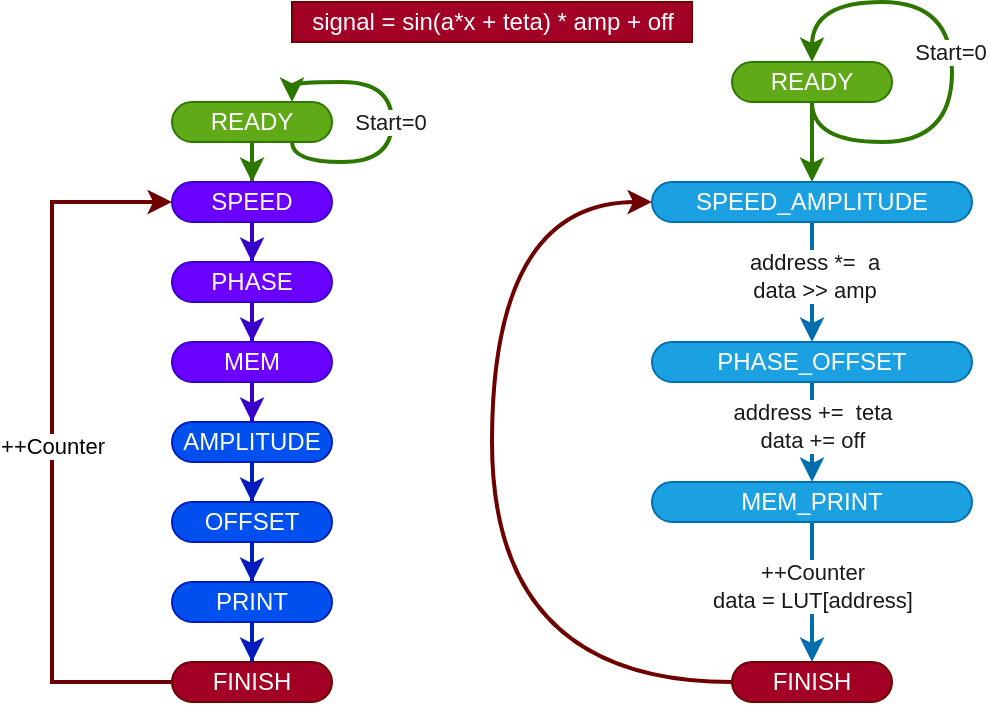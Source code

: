 <mxfile version="13.10.0" type="embed" pages="3">
    <diagram id="2Xq0z1RHfqKh8V2oL40R" name="GeneratorLut">
        <mxGraphModel dx="997" dy="784" grid="1" gridSize="10" guides="1" tooltips="1" connect="1" arrows="1" fold="1" page="1" pageScale="1" pageWidth="850" pageHeight="1100" math="0" shadow="0">
            <root>
                <mxCell id="0"/>
                <mxCell id="1" parent="0"/>
                <mxCell id="15" style="edgeStyle=orthogonalEdgeStyle;rounded=0;orthogonalLoop=1;jettySize=auto;html=1;exitX=0.75;exitY=1;exitDx=0;exitDy=0;entryX=0.75;entryY=0;entryDx=0;entryDy=0;curved=1;fillColor=#60a917;strokeColor=#2D7600;strokeWidth=2;" parent="1" source="3" target="3" edge="1">
                    <mxGeometry relative="1" as="geometry">
                        <mxPoint x="250" y="40" as="targetPoint"/>
                        <Array as="points">
                            <mxPoint x="220" y="90"/>
                            <mxPoint x="270" y="90"/>
                            <mxPoint x="270" y="50"/>
                            <mxPoint x="220" y="50"/>
                        </Array>
                    </mxGeometry>
                </mxCell>
                <mxCell id="16" value="Start=0" style="edgeLabel;html=1;align=center;verticalAlign=middle;resizable=0;points=[];fontColor=#1A1A1A;labelBackgroundColor=#FFFFFF;" parent="15" vertex="1" connectable="0">
                    <mxGeometry x="0.097" y="1" relative="1" as="geometry">
                        <mxPoint y="7.62" as="offset"/>
                    </mxGeometry>
                </mxCell>
                <mxCell id="21" style="edgeStyle=orthogonalEdgeStyle;rounded=0;orthogonalLoop=1;jettySize=auto;html=1;entryX=0.5;entryY=0;entryDx=0;entryDy=0;fillColor=#60a917;strokeColor=#2D7600;strokeWidth=2;" parent="1" source="3" target="20" edge="1">
                    <mxGeometry relative="1" as="geometry"/>
                </mxCell>
                <mxCell id="3" value="READY" style="rounded=1;whiteSpace=wrap;html=1;arcSize=50;fillColor=#60a917;strokeColor=#2D7600;fontColor=#ffffff;" parent="1" vertex="1">
                    <mxGeometry x="160" y="60" width="80" height="20" as="geometry"/>
                </mxCell>
                <mxCell id="7" value="" style="edgeStyle=orthogonalEdgeStyle;rounded=0;orthogonalLoop=1;jettySize=auto;html=1;fillColor=#6a00ff;strokeColor=#3700CC;strokeWidth=2;" parent="1" source="4" target="6" edge="1">
                    <mxGeometry relative="1" as="geometry"/>
                </mxCell>
                <mxCell id="4" value="PHASE" style="rounded=1;whiteSpace=wrap;html=1;arcSize=50;fillColor=#6a00ff;strokeColor=#3700CC;fontColor=#ffffff;" parent="1" vertex="1">
                    <mxGeometry x="160" y="140" width="80" height="20" as="geometry"/>
                </mxCell>
                <mxCell id="9" value="" style="edgeStyle=orthogonalEdgeStyle;rounded=0;orthogonalLoop=1;jettySize=auto;html=1;fillColor=#6a00ff;strokeColor=#3700CC;strokeWidth=2;" parent="1" source="6" target="8" edge="1">
                    <mxGeometry relative="1" as="geometry"/>
                </mxCell>
                <mxCell id="6" value="MEM" style="rounded=1;whiteSpace=wrap;html=1;arcSize=50;fillColor=#6a00ff;strokeColor=#3700CC;fontColor=#ffffff;" parent="1" vertex="1">
                    <mxGeometry x="160" y="180" width="80" height="20" as="geometry"/>
                </mxCell>
                <mxCell id="18" value="" style="edgeStyle=orthogonalEdgeStyle;rounded=0;orthogonalLoop=1;jettySize=auto;html=1;entryX=0.5;entryY=0;entryDx=0;entryDy=0;fillColor=#0050ef;strokeColor=#001DBC;strokeWidth=2;" parent="1" source="8" target="17" edge="1">
                    <mxGeometry relative="1" as="geometry"/>
                </mxCell>
                <mxCell id="8" value="AMPLITUDE" style="rounded=1;whiteSpace=wrap;html=1;arcSize=50;fillColor=#0050ef;strokeColor=#001DBC;fontColor=#ffffff;" parent="1" vertex="1">
                    <mxGeometry x="160" y="220" width="80" height="20" as="geometry"/>
                </mxCell>
                <mxCell id="12" style="edgeStyle=orthogonalEdgeStyle;rounded=0;orthogonalLoop=1;jettySize=auto;html=1;exitX=0;exitY=0.5;exitDx=0;exitDy=0;entryX=0;entryY=0.5;entryDx=0;entryDy=0;fillColor=#a20025;strokeColor=#6F0000;strokeWidth=2;" parent="1" source="10" target="20" edge="1">
                    <mxGeometry relative="1" as="geometry">
                        <Array as="points">
                            <mxPoint x="100" y="350"/>
                            <mxPoint x="100" y="110"/>
                        </Array>
                    </mxGeometry>
                </mxCell>
                <mxCell id="14" value="++Counter" style="edgeLabel;html=1;align=center;verticalAlign=middle;resizable=0;points=[];fontColor=#000000;labelBackgroundColor=#FFFFFF;" parent="12" vertex="1" connectable="0">
                    <mxGeometry x="-0.114" y="3" relative="1" as="geometry">
                        <mxPoint x="3" y="-18.4" as="offset"/>
                    </mxGeometry>
                </mxCell>
                <mxCell id="10" value="FINISH" style="rounded=1;whiteSpace=wrap;html=1;arcSize=50;fillColor=#a20025;strokeColor=#6F0000;fontColor=#ffffff;" parent="1" vertex="1">
                    <mxGeometry x="160" y="340" width="80" height="20" as="geometry"/>
                </mxCell>
                <mxCell id="25" style="edgeStyle=orthogonalEdgeStyle;rounded=0;orthogonalLoop=1;jettySize=auto;html=1;entryX=0.5;entryY=0;entryDx=0;entryDy=0;fillColor=#0050ef;strokeColor=#001DBC;strokeWidth=2;" parent="1" source="17" target="24" edge="1">
                    <mxGeometry relative="1" as="geometry"/>
                </mxCell>
                <mxCell id="17" value="OFFSET" style="rounded=1;whiteSpace=wrap;html=1;arcSize=50;fillColor=#0050ef;strokeColor=#001DBC;fontColor=#ffffff;" parent="1" vertex="1">
                    <mxGeometry x="160" y="260" width="80" height="20" as="geometry"/>
                </mxCell>
                <mxCell id="22" style="edgeStyle=orthogonalEdgeStyle;rounded=0;orthogonalLoop=1;jettySize=auto;html=1;entryX=0.5;entryY=0;entryDx=0;entryDy=0;fillColor=#6a00ff;strokeColor=#3700CC;strokeWidth=2;" parent="1" source="20" target="4" edge="1">
                    <mxGeometry relative="1" as="geometry"/>
                </mxCell>
                <mxCell id="20" value="SPEED" style="rounded=1;whiteSpace=wrap;html=1;arcSize=50;fillColor=#6a00ff;strokeColor=#3700CC;fontColor=#ffffff;" parent="1" vertex="1">
                    <mxGeometry x="160" y="100" width="80" height="20" as="geometry"/>
                </mxCell>
                <mxCell id="23" value="signal = sin(a*&lt;font&gt;x&lt;/font&gt; + teta) * amp + off" style="text;html=1;align=center;verticalAlign=middle;resizable=0;points=[];autosize=1;fillColor=#a20025;strokeColor=#6F0000;fontColor=#ffffff;" parent="1" vertex="1">
                    <mxGeometry x="220" y="10" width="200" height="20" as="geometry"/>
                </mxCell>
                <mxCell id="26" style="edgeStyle=orthogonalEdgeStyle;rounded=0;orthogonalLoop=1;jettySize=auto;html=1;entryX=0.5;entryY=0;entryDx=0;entryDy=0;fillColor=#0050ef;strokeColor=#001DBC;strokeWidth=2;" parent="1" source="24" target="10" edge="1">
                    <mxGeometry relative="1" as="geometry"/>
                </mxCell>
                <mxCell id="24" value="PRINT" style="rounded=1;whiteSpace=wrap;html=1;arcSize=50;fillColor=#0050ef;strokeColor=#001DBC;fontColor=#ffffff;" parent="1" vertex="1">
                    <mxGeometry x="160" y="300" width="80" height="20" as="geometry"/>
                </mxCell>
                <mxCell id="27" style="edgeStyle=orthogonalEdgeStyle;rounded=0;orthogonalLoop=1;jettySize=auto;html=1;exitX=0.5;exitY=1;exitDx=0;exitDy=0;entryX=0.5;entryY=0;entryDx=0;entryDy=0;curved=1;strokeWidth=2;fillColor=#60a917;strokeColor=#2D7600;" parent="1" source="30" target="30" edge="1">
                    <mxGeometry relative="1" as="geometry">
                        <mxPoint x="530" y="40" as="targetPoint"/>
                        <Array as="points">
                            <mxPoint x="480" y="80"/>
                            <mxPoint x="550" y="80"/>
                            <mxPoint x="550" y="10"/>
                            <mxPoint x="480" y="10"/>
                        </Array>
                    </mxGeometry>
                </mxCell>
                <mxCell id="28" value="Start=0" style="edgeLabel;html=1;align=center;verticalAlign=middle;resizable=0;points=[];fontColor=#1A1A1A;labelBackgroundColor=#FFFFFF;" parent="27" vertex="1" connectable="0">
                    <mxGeometry x="0.097" y="1" relative="1" as="geometry">
                        <mxPoint y="7.62" as="offset"/>
                    </mxGeometry>
                </mxCell>
                <mxCell id="29" style="edgeStyle=orthogonalEdgeStyle;rounded=0;orthogonalLoop=1;jettySize=auto;html=1;entryX=0.5;entryY=0;entryDx=0;entryDy=0;strokeWidth=2;fillColor=#60a917;strokeColor=#2D7600;" parent="1" source="30" target="43" edge="1">
                    <mxGeometry relative="1" as="geometry"/>
                </mxCell>
                <mxCell id="30" value="READY" style="rounded=1;whiteSpace=wrap;html=1;arcSize=50;fillColor=#60a917;strokeColor=#2D7600;fontColor=#ffffff;" parent="1" vertex="1">
                    <mxGeometry x="440" y="40" width="80" height="20" as="geometry"/>
                </mxCell>
                <mxCell id="31" value="" style="edgeStyle=orthogonalEdgeStyle;rounded=0;orthogonalLoop=1;jettySize=auto;html=1;strokeWidth=2;fillColor=#1ba1e2;strokeColor=#006EAF;" parent="1" source="32" target="34" edge="1">
                    <mxGeometry relative="1" as="geometry"/>
                </mxCell>
                <mxCell id="47" value="address +=&amp;nbsp; teta&lt;br&gt;data += off" style="edgeLabel;html=1;align=center;verticalAlign=middle;resizable=0;points=[];labelBackgroundColor=#FFFFFF;fontColor=#1A1A1A;" parent="31" vertex="1" connectable="0">
                    <mxGeometry x="-0.129" relative="1" as="geometry">
                        <mxPoint as="offset"/>
                    </mxGeometry>
                </mxCell>
                <mxCell id="32" value="PHASE_&lt;span style=&quot;&quot;&gt;OFFSET&lt;/span&gt;" style="rounded=1;whiteSpace=wrap;html=1;arcSize=50;fillColor=#1ba1e2;strokeColor=#006EAF;fontColor=#ffffff;" parent="1" vertex="1">
                    <mxGeometry x="400" y="180" width="160" height="20" as="geometry"/>
                </mxCell>
                <mxCell id="33" value="" style="edgeStyle=orthogonalEdgeStyle;rounded=0;orthogonalLoop=1;jettySize=auto;html=1;entryX=0.5;entryY=0;entryDx=0;entryDy=0;strokeWidth=2;fillColor=#1ba1e2;strokeColor=#006EAF;" parent="1" source="34" target="39" edge="1">
                    <mxGeometry relative="1" as="geometry">
                        <mxPoint x="480" y="220" as="targetPoint"/>
                    </mxGeometry>
                </mxCell>
                <mxCell id="49" value="++Counter&lt;br&gt;data = LUT[address]" style="edgeLabel;html=1;align=center;verticalAlign=middle;resizable=0;points=[];fontColor=#1A1A1A;labelBackgroundColor=#FFFFFF;" parent="33" vertex="1" connectable="0">
                    <mxGeometry x="-0.092" relative="1" as="geometry">
                        <mxPoint as="offset"/>
                    </mxGeometry>
                </mxCell>
                <mxCell id="34" value="MEM_&lt;span style=&quot;&quot;&gt;PRINT&lt;/span&gt;" style="rounded=1;whiteSpace=wrap;html=1;arcSize=50;fillColor=#1ba1e2;strokeColor=#006EAF;fontColor=#ffffff;" parent="1" vertex="1">
                    <mxGeometry x="400" y="250" width="160" height="20" as="geometry"/>
                </mxCell>
                <mxCell id="35" value="" style="edgeStyle=orthogonalEdgeStyle;rounded=0;orthogonalLoop=1;jettySize=auto;html=1;entryX=0.5;entryY=0;entryDx=0;entryDy=0;" parent="1" edge="1">
                    <mxGeometry relative="1" as="geometry">
                        <mxPoint x="480" y="240" as="sourcePoint"/>
                    </mxGeometry>
                </mxCell>
                <mxCell id="37" style="edgeStyle=orthogonalEdgeStyle;rounded=0;orthogonalLoop=1;jettySize=auto;html=1;exitX=0;exitY=0.5;exitDx=0;exitDy=0;entryX=0;entryY=0.5;entryDx=0;entryDy=0;curved=1;fillColor=#a20025;strokeColor=#6F0000;strokeWidth=2;" parent="1" source="39" target="43" edge="1">
                    <mxGeometry relative="1" as="geometry">
                        <Array as="points">
                            <mxPoint x="320" y="350"/>
                            <mxPoint x="320" y="110"/>
                        </Array>
                    </mxGeometry>
                </mxCell>
                <mxCell id="39" value="FINISH" style="rounded=1;whiteSpace=wrap;html=1;arcSize=50;fillColor=#a20025;strokeColor=#6F0000;fontColor=#ffffff;" parent="1" vertex="1">
                    <mxGeometry x="440" y="340" width="80" height="20" as="geometry"/>
                </mxCell>
                <mxCell id="40" style="edgeStyle=orthogonalEdgeStyle;rounded=0;orthogonalLoop=1;jettySize=auto;html=1;entryX=0.5;entryY=0;entryDx=0;entryDy=0;fontColor=#330000;" parent="1" edge="1">
                    <mxGeometry relative="1" as="geometry">
                        <mxPoint x="480" y="280" as="sourcePoint"/>
                    </mxGeometry>
                </mxCell>
                <mxCell id="42" style="edgeStyle=orthogonalEdgeStyle;rounded=0;orthogonalLoop=1;jettySize=auto;html=1;entryX=0.5;entryY=0;entryDx=0;entryDy=0;strokeWidth=2;fillColor=#1ba1e2;strokeColor=#006EAF;" parent="1" source="43" target="32" edge="1">
                    <mxGeometry relative="1" as="geometry"/>
                </mxCell>
                <mxCell id="46" value="address *=&amp;nbsp; a&lt;br&gt;data &amp;gt;&amp;gt; amp" style="edgeLabel;html=1;align=center;verticalAlign=middle;resizable=0;points=[];fontColor=#1A1A1A;labelBackgroundColor=#FFFFFF;" parent="42" vertex="1" connectable="0">
                    <mxGeometry x="-0.098" y="1" relative="1" as="geometry">
                        <mxPoint as="offset"/>
                    </mxGeometry>
                </mxCell>
                <mxCell id="43" value="SPEED_&lt;span style=&quot;&quot;&gt;AMPLITUDE&lt;/span&gt;" style="rounded=1;whiteSpace=wrap;html=1;arcSize=50;fillColor=#1ba1e2;strokeColor=#006EAF;fontColor=#ffffff;" parent="1" vertex="1">
                    <mxGeometry x="400" y="100" width="160" height="20" as="geometry"/>
                </mxCell>
            </root>
        </mxGraphModel>
    </diagram>
    <diagram id="VxbEIY74rZcbHA5Qij7f" name="GeneratorTri">
        <mxGraphModel dx="997" dy="784" grid="1" gridSize="10" guides="1" tooltips="1" connect="1" arrows="1" fold="1" page="1" pageScale="1" pageWidth="827" pageHeight="1169" math="0" shadow="0">
            <root>
                <mxCell id="BVn1nMoJi-QfktbLO3PW-0"/>
                <mxCell id="BVn1nMoJi-QfktbLO3PW-1" parent="BVn1nMoJi-QfktbLO3PW-0"/>
                <mxCell id="xUSdzNP4uTzyMDW0nCoH-17" style="edgeStyle=orthogonalEdgeStyle;rounded=0;orthogonalLoop=1;jettySize=auto;html=1;exitX=0.5;exitY=1;exitDx=0;exitDy=0;entryX=0.5;entryY=1;entryDx=0;entryDy=0;curved=1;fillColor=#1ba1e2;strokeColor=#006EAF;strokeWidth=2;" parent="BVn1nMoJi-QfktbLO3PW-1" source="xUSdzNP4uTzyMDW0nCoH-15" target="xUSdzNP4uTzyMDW0nCoH-16" edge="1">
                    <mxGeometry relative="1" as="geometry">
                        <Array as="points">
                            <mxPoint x="450" y="290"/>
                            <mxPoint x="570" y="290"/>
                        </Array>
                    </mxGeometry>
                </mxCell>
                <mxCell id="xUSdzNP4uTzyMDW0nCoH-15" value="UP" style="rounded=1;whiteSpace=wrap;html=1;arcSize=50;fillColor=#1ba1e2;strokeColor=#006EAF;fontColor=#ffffff;" parent="BVn1nMoJi-QfktbLO3PW-1" vertex="1">
                    <mxGeometry x="410" y="230" width="80" height="20" as="geometry"/>
                </mxCell>
                <mxCell id="xUSdzNP4uTzyMDW0nCoH-18" style="edgeStyle=orthogonalEdgeStyle;rounded=0;orthogonalLoop=1;jettySize=auto;html=1;entryX=0.5;entryY=0;entryDx=0;entryDy=0;exitX=0.5;exitY=0;exitDx=0;exitDy=0;curved=1;fillColor=#1ba1e2;strokeColor=#006EAF;strokeWidth=2;" parent="BVn1nMoJi-QfktbLO3PW-1" source="xUSdzNP4uTzyMDW0nCoH-16" target="xUSdzNP4uTzyMDW0nCoH-15" edge="1">
                    <mxGeometry relative="1" as="geometry">
                        <Array as="points">
                            <mxPoint x="570" y="190"/>
                            <mxPoint x="450" y="190"/>
                        </Array>
                    </mxGeometry>
                </mxCell>
                <mxCell id="xUSdzNP4uTzyMDW0nCoH-16" value="DOWN" style="rounded=1;whiteSpace=wrap;html=1;arcSize=50;fillColor=#1ba1e2;strokeColor=#006EAF;fontColor=#ffffff;" parent="BVn1nMoJi-QfktbLO3PW-1" vertex="1">
                    <mxGeometry x="530" y="230" width="80" height="20" as="geometry"/>
                </mxCell>
                <mxCell id="VD_-k8VQcZLOmCbmj9hi-0" style="edgeStyle=orthogonalEdgeStyle;rounded=0;orthogonalLoop=1;jettySize=auto;html=1;exitX=0.5;exitY=1;exitDx=0;exitDy=0;entryX=0.5;entryY=0;entryDx=0;entryDy=0;curved=1;strokeWidth=2;fillColor=#60a917;strokeColor=#2D7600;" parent="BVn1nMoJi-QfktbLO3PW-1" source="VD_-k8VQcZLOmCbmj9hi-3" target="VD_-k8VQcZLOmCbmj9hi-3" edge="1">
                    <mxGeometry relative="1" as="geometry">
                        <mxPoint x="250" y="70" as="targetPoint"/>
                        <Array as="points">
                            <mxPoint x="200" y="110"/>
                            <mxPoint x="270" y="110"/>
                            <mxPoint x="270" y="40"/>
                            <mxPoint x="200" y="40"/>
                        </Array>
                    </mxGeometry>
                </mxCell>
                <mxCell id="VD_-k8VQcZLOmCbmj9hi-1" value="Start=0" style="edgeLabel;html=1;align=center;verticalAlign=middle;resizable=0;points=[];fontColor=#1A1A1A;labelBackgroundColor=#FFFFFF;" parent="VD_-k8VQcZLOmCbmj9hi-0" vertex="1" connectable="0">
                    <mxGeometry x="0.097" y="1" relative="1" as="geometry">
                        <mxPoint y="7.62" as="offset"/>
                    </mxGeometry>
                </mxCell>
                <mxCell id="VD_-k8VQcZLOmCbmj9hi-2" style="edgeStyle=orthogonalEdgeStyle;rounded=0;orthogonalLoop=1;jettySize=auto;html=1;entryX=0.5;entryY=0;entryDx=0;entryDy=0;strokeWidth=2;fillColor=#60a917;strokeColor=#2D7600;" parent="BVn1nMoJi-QfktbLO3PW-1" source="VD_-k8VQcZLOmCbmj9hi-3" target="VD_-k8VQcZLOmCbmj9hi-14" edge="1">
                    <mxGeometry relative="1" as="geometry"/>
                </mxCell>
                <mxCell id="VD_-k8VQcZLOmCbmj9hi-3" value="READY" style="rounded=1;whiteSpace=wrap;html=1;arcSize=50;fillColor=#60a917;strokeColor=#2D7600;fontColor=#ffffff;" parent="BVn1nMoJi-QfktbLO3PW-1" vertex="1">
                    <mxGeometry x="160" y="70" width="80" height="20" as="geometry"/>
                </mxCell>
                <mxCell id="VD_-k8VQcZLOmCbmj9hi-4" value="" style="edgeStyle=orthogonalEdgeStyle;rounded=0;orthogonalLoop=1;jettySize=auto;html=1;fillColor=#1ba1e2;strokeColor=#006EAF;strokeWidth=2;" parent="BVn1nMoJi-QfktbLO3PW-1" source="VD_-k8VQcZLOmCbmj9hi-6" target="VD_-k8VQcZLOmCbmj9hi-9" edge="1">
                    <mxGeometry relative="1" as="geometry"/>
                </mxCell>
                <mxCell id="VD_-k8VQcZLOmCbmj9hi-5" value="&lt;font&gt;data += off&lt;/font&gt;" style="edgeLabel;html=1;align=center;verticalAlign=middle;resizable=0;points=[];labelBackgroundColor=#ffffff;fontColor=#1A1A1A;" parent="VD_-k8VQcZLOmCbmj9hi-4" vertex="1" connectable="0">
                    <mxGeometry x="-0.129" relative="1" as="geometry">
                        <mxPoint as="offset"/>
                    </mxGeometry>
                </mxCell>
                <mxCell id="VD_-k8VQcZLOmCbmj9hi-6" value="PHASE_&lt;span style=&quot;&quot;&gt;OFFSET&lt;/span&gt;" style="rounded=1;whiteSpace=wrap;html=1;arcSize=50;fillColor=#1ba1e2;strokeColor=#006EAF;fontColor=#ffffff;" parent="BVn1nMoJi-QfktbLO3PW-1" vertex="1">
                    <mxGeometry x="120" y="210" width="160" height="20" as="geometry"/>
                </mxCell>
                <mxCell id="VD_-k8VQcZLOmCbmj9hi-7" value="" style="edgeStyle=orthogonalEdgeStyle;rounded=0;orthogonalLoop=1;jettySize=auto;html=1;entryX=0.5;entryY=0;entryDx=0;entryDy=0;fillColor=#1ba1e2;strokeColor=#006EAF;strokeWidth=2;" parent="BVn1nMoJi-QfktbLO3PW-1" source="VD_-k8VQcZLOmCbmj9hi-9" target="VD_-k8VQcZLOmCbmj9hi-11" edge="1">
                    <mxGeometry relative="1" as="geometry">
                        <mxPoint x="200" y="250" as="targetPoint"/>
                    </mxGeometry>
                </mxCell>
                <mxCell id="VD_-k8VQcZLOmCbmj9hi-8" value="++Counter&lt;br style=&quot;font-size: 11px;&quot;&gt;data =&amp;nbsp;&lt;span class=&quot;TextRun SCXW216331820 BCX8&quot; lang=&quot;HU-HU&quot; style=&quot;margin: 0px; padding: 0px; color: rgb(0, 0, 0); font-size: 11px; line-height: 18.346px;&quot;&gt;&lt;span class=&quot;NormalTextRun SCXW216331820 BCX8&quot; style=&quot;margin: 0px; padding: 0px; background-color: inherit; font-size: 11px;&quot;&gt;i*d1 | (n - i) *&amp;nbsp;d2&lt;/span&gt;&lt;/span&gt;&lt;span class=&quot;EOP SCXW216331820 BCX8&quot; style=&quot;margin: 0px; padding: 0px; color: rgb(0, 0, 0); font-size: 11px; line-height: 18.346px;&quot;&gt;&amp;nbsp;&lt;/span&gt;" style="edgeLabel;html=1;align=center;verticalAlign=middle;resizable=0;points=[];labelBackgroundColor=#FFFFFF;fontColor=#1A1A1A;fontFamily=Helvetica;fontSize=11;" parent="VD_-k8VQcZLOmCbmj9hi-7" vertex="1" connectable="0">
                    <mxGeometry x="-0.092" relative="1" as="geometry">
                        <mxPoint x="-1" as="offset"/>
                    </mxGeometry>
                </mxCell>
                <mxCell id="VD_-k8VQcZLOmCbmj9hi-9" value="CALC_&lt;span&gt;PRINT&lt;/span&gt;" style="rounded=1;whiteSpace=wrap;html=1;arcSize=50;fillColor=#1ba1e2;strokeColor=#006EAF;fontColor=#ffffff;" parent="BVn1nMoJi-QfktbLO3PW-1" vertex="1">
                    <mxGeometry x="120" y="280" width="160" height="20" as="geometry"/>
                </mxCell>
                <mxCell id="VD_-k8VQcZLOmCbmj9hi-10" style="edgeStyle=orthogonalEdgeStyle;rounded=0;orthogonalLoop=1;jettySize=auto;html=1;exitX=0;exitY=0.5;exitDx=0;exitDy=0;entryX=0;entryY=0.5;entryDx=0;entryDy=0;curved=1;fillColor=#a20025;strokeColor=#6F0000;strokeWidth=2;" parent="BVn1nMoJi-QfktbLO3PW-1" source="VD_-k8VQcZLOmCbmj9hi-11" target="VD_-k8VQcZLOmCbmj9hi-14" edge="1">
                    <mxGeometry relative="1" as="geometry">
                        <Array as="points">
                            <mxPoint x="40" y="380"/>
                            <mxPoint x="40" y="140"/>
                        </Array>
                    </mxGeometry>
                </mxCell>
                <mxCell id="VD_-k8VQcZLOmCbmj9hi-11" value="FINISH" style="rounded=1;whiteSpace=wrap;html=1;arcSize=50;fillColor=#a20025;strokeColor=#6F0000;fontColor=#ffffff;" parent="BVn1nMoJi-QfktbLO3PW-1" vertex="1">
                    <mxGeometry x="160" y="370" width="80" height="20" as="geometry"/>
                </mxCell>
                <mxCell id="VD_-k8VQcZLOmCbmj9hi-12" style="edgeStyle=orthogonalEdgeStyle;rounded=0;orthogonalLoop=1;jettySize=auto;html=1;entryX=0.5;entryY=0;entryDx=0;entryDy=0;fillColor=#1ba1e2;strokeColor=#006EAF;strokeWidth=2;" parent="BVn1nMoJi-QfktbLO3PW-1" source="VD_-k8VQcZLOmCbmj9hi-14" target="VD_-k8VQcZLOmCbmj9hi-6" edge="1">
                    <mxGeometry relative="1" as="geometry"/>
                </mxCell>
                <mxCell id="VD_-k8VQcZLOmCbmj9hi-13" value="&lt;font color=&quot;#1a1a1a&quot;&gt;i *=&amp;nbsp; counter + teta&lt;br&gt;data &amp;gt;&amp;gt; amp&lt;/font&gt;" style="edgeLabel;html=1;align=center;verticalAlign=middle;resizable=0;points=[];labelBackgroundColor=#ffffff;" parent="VD_-k8VQcZLOmCbmj9hi-12" vertex="1" connectable="0">
                    <mxGeometry x="-0.098" y="1" relative="1" as="geometry">
                        <mxPoint as="offset"/>
                    </mxGeometry>
                </mxCell>
                <mxCell id="VD_-k8VQcZLOmCbmj9hi-14" value="PHASE_&lt;span&gt;AMPLITUDE&lt;/span&gt;" style="rounded=1;whiteSpace=wrap;html=1;arcSize=50;fillColor=#1ba1e2;strokeColor=#006EAF;fontColor=#ffffff;" parent="BVn1nMoJi-QfktbLO3PW-1" vertex="1">
                    <mxGeometry x="120" y="130" width="160" height="20" as="geometry"/>
                </mxCell>
            </root>
        </mxGraphModel>
    </diagram>
    <diagram id="ZBSaFMOa7rH_Ae7qwFlr" name="GeneratorSqr">
        <mxGraphModel dx="997" dy="784" grid="1" gridSize="10" guides="1" tooltips="1" connect="1" arrows="1" fold="1" page="1" pageScale="1" pageWidth="827" pageHeight="1169" math="0" shadow="0">
            <root>
                <mxCell id="41rjzg8-gFOBbTBhKsLy-0"/>
                <mxCell id="41rjzg8-gFOBbTBhKsLy-1" parent="41rjzg8-gFOBbTBhKsLy-0"/>
                <mxCell id="aMEiCUXu9XWlC8ENx_gb-0" value="`" style="edgeStyle=orthogonalEdgeStyle;rounded=0;orthogonalLoop=1;jettySize=auto;html=1;exitX=0.5;exitY=1;exitDx=0;exitDy=0;entryX=0.5;entryY=1;entryDx=0;entryDy=0;curved=1;fillColor=#1ba1e2;strokeColor=#006EAF;strokeWidth=2;" edge="1" source="aMEiCUXu9XWlC8ENx_gb-1" target="aMEiCUXu9XWlC8ENx_gb-3" parent="41rjzg8-gFOBbTBhKsLy-1">
                    <mxGeometry relative="1" as="geometry">
                        <Array as="points">
                            <mxPoint x="450" y="290"/>
                            <mxPoint x="570" y="290"/>
                        </Array>
                    </mxGeometry>
                </mxCell>
                <mxCell id="aMEiCUXu9XWlC8ENx_gb-1" value="UP" style="rounded=1;whiteSpace=wrap;html=1;arcSize=50;fillColor=#1ba1e2;strokeColor=#006EAF;fontColor=#ffffff;" vertex="1" parent="41rjzg8-gFOBbTBhKsLy-1">
                    <mxGeometry x="410" y="230" width="80" height="20" as="geometry"/>
                </mxCell>
                <mxCell id="aMEiCUXu9XWlC8ENx_gb-2" style="edgeStyle=orthogonalEdgeStyle;rounded=0;orthogonalLoop=1;jettySize=auto;html=1;entryX=0.5;entryY=0;entryDx=0;entryDy=0;exitX=0.5;exitY=0;exitDx=0;exitDy=0;curved=1;fillColor=#1ba1e2;strokeColor=#006EAF;strokeWidth=2;" edge="1" source="aMEiCUXu9XWlC8ENx_gb-3" target="aMEiCUXu9XWlC8ENx_gb-1" parent="41rjzg8-gFOBbTBhKsLy-1">
                    <mxGeometry relative="1" as="geometry">
                        <Array as="points">
                            <mxPoint x="570" y="190"/>
                            <mxPoint x="450" y="190"/>
                        </Array>
                    </mxGeometry>
                </mxCell>
                <mxCell id="aMEiCUXu9XWlC8ENx_gb-3" value="DOWN" style="rounded=1;whiteSpace=wrap;html=1;arcSize=50;fillColor=#1ba1e2;strokeColor=#006EAF;fontColor=#ffffff;" vertex="1" parent="41rjzg8-gFOBbTBhKsLy-1">
                    <mxGeometry x="530" y="230" width="80" height="20" as="geometry"/>
                </mxCell>
                <mxCell id="aMEiCUXu9XWlC8ENx_gb-4" style="edgeStyle=orthogonalEdgeStyle;rounded=0;orthogonalLoop=1;jettySize=auto;html=1;exitX=0.5;exitY=1;exitDx=0;exitDy=0;entryX=0.5;entryY=0;entryDx=0;entryDy=0;curved=1;strokeWidth=2;fillColor=#60a917;strokeColor=#2D7600;" edge="1" source="aMEiCUXu9XWlC8ENx_gb-7" target="aMEiCUXu9XWlC8ENx_gb-7" parent="41rjzg8-gFOBbTBhKsLy-1">
                    <mxGeometry relative="1" as="geometry">
                        <mxPoint x="250" y="70" as="targetPoint"/>
                        <Array as="points">
                            <mxPoint x="200" y="110"/>
                            <mxPoint x="270" y="110"/>
                            <mxPoint x="270" y="40"/>
                            <mxPoint x="200" y="40"/>
                        </Array>
                    </mxGeometry>
                </mxCell>
                <mxCell id="aMEiCUXu9XWlC8ENx_gb-5" value="Start=0" style="edgeLabel;html=1;align=center;verticalAlign=middle;resizable=0;points=[];fontColor=#1A1A1A;labelBackgroundColor=#FFFFFF;" vertex="1" connectable="0" parent="aMEiCUXu9XWlC8ENx_gb-4">
                    <mxGeometry x="0.097" y="1" relative="1" as="geometry">
                        <mxPoint y="7.62" as="offset"/>
                    </mxGeometry>
                </mxCell>
                <mxCell id="aMEiCUXu9XWlC8ENx_gb-6" style="edgeStyle=orthogonalEdgeStyle;rounded=0;orthogonalLoop=1;jettySize=auto;html=1;entryX=0.5;entryY=0;entryDx=0;entryDy=0;strokeWidth=2;fillColor=#60a917;strokeColor=#2D7600;" edge="1" source="aMEiCUXu9XWlC8ENx_gb-7" target="aMEiCUXu9XWlC8ENx_gb-18" parent="41rjzg8-gFOBbTBhKsLy-1">
                    <mxGeometry relative="1" as="geometry"/>
                </mxCell>
                <mxCell id="aMEiCUXu9XWlC8ENx_gb-7" value="READY" style="rounded=1;whiteSpace=wrap;html=1;arcSize=50;fillColor=#60a917;strokeColor=#2D7600;fontColor=#ffffff;" vertex="1" parent="41rjzg8-gFOBbTBhKsLy-1">
                    <mxGeometry x="160" y="70" width="80" height="20" as="geometry"/>
                </mxCell>
                <mxCell id="aMEiCUXu9XWlC8ENx_gb-8" value="" style="edgeStyle=orthogonalEdgeStyle;rounded=0;orthogonalLoop=1;jettySize=auto;html=1;fillColor=#1ba1e2;strokeColor=#006EAF;strokeWidth=2;" edge="1" source="aMEiCUXu9XWlC8ENx_gb-10" target="aMEiCUXu9XWlC8ENx_gb-13" parent="41rjzg8-gFOBbTBhKsLy-1">
                    <mxGeometry relative="1" as="geometry"/>
                </mxCell>
                <mxCell id="aMEiCUXu9XWlC8ENx_gb-9" value="&lt;font&gt;data += off&lt;/font&gt;" style="edgeLabel;html=1;align=center;verticalAlign=middle;resizable=0;points=[];labelBackgroundColor=#ffffff;fontColor=#1A1A1A;" vertex="1" connectable="0" parent="aMEiCUXu9XWlC8ENx_gb-8">
                    <mxGeometry x="-0.129" relative="1" as="geometry">
                        <mxPoint as="offset"/>
                    </mxGeometry>
                </mxCell>
                <mxCell id="aMEiCUXu9XWlC8ENx_gb-10" value="PHASE_&lt;span style=&quot;&quot;&gt;OFFSET&lt;/span&gt;" style="rounded=1;whiteSpace=wrap;html=1;arcSize=50;fillColor=#1ba1e2;strokeColor=#006EAF;fontColor=#ffffff;" vertex="1" parent="41rjzg8-gFOBbTBhKsLy-1">
                    <mxGeometry x="120" y="210" width="160" height="20" as="geometry"/>
                </mxCell>
                <mxCell id="aMEiCUXu9XWlC8ENx_gb-11" value="" style="edgeStyle=orthogonalEdgeStyle;rounded=0;orthogonalLoop=1;jettySize=auto;html=1;entryX=0.5;entryY=0;entryDx=0;entryDy=0;fillColor=#1ba1e2;strokeColor=#006EAF;strokeWidth=2;" edge="1" source="aMEiCUXu9XWlC8ENx_gb-13" target="aMEiCUXu9XWlC8ENx_gb-15" parent="41rjzg8-gFOBbTBhKsLy-1">
                    <mxGeometry relative="1" as="geometry">
                        <mxPoint x="200" y="250" as="targetPoint"/>
                    </mxGeometry>
                </mxCell>
                <mxCell id="aMEiCUXu9XWlC8ENx_gb-12" value="++Counter&lt;br style=&quot;font-size: 11px&quot;&gt;data =&amp;nbsp;&lt;span class=&quot;TextRun SCXW216331820 BCX8&quot; lang=&quot;HU-HU&quot; style=&quot;margin: 0px ; padding: 0px ; color: rgb(0 , 0 , 0) ; font-size: 11px ; line-height: 18.346px&quot;&gt;&lt;span class=&quot;NormalTextRun SCXW216331820 BCX8&quot; style=&quot;margin: 0px ; padding: 0px ; background-color: inherit ; font-size: 11px&quot;&gt;1111... | 0000...&lt;/span&gt;&lt;/span&gt;&lt;span class=&quot;EOP SCXW216331820 BCX8&quot; style=&quot;margin: 0px ; padding: 0px ; color: rgb(0 , 0 , 0) ; font-size: 11px ; line-height: 18.346px&quot;&gt;&amp;nbsp;&lt;/span&gt;" style="edgeLabel;html=1;align=center;verticalAlign=middle;resizable=0;points=[];labelBackgroundColor=#FFFFFF;fontColor=#1A1A1A;fontFamily=Helvetica;fontSize=11;" vertex="1" connectable="0" parent="aMEiCUXu9XWlC8ENx_gb-11">
                    <mxGeometry x="-0.092" relative="1" as="geometry">
                        <mxPoint x="-1" as="offset"/>
                    </mxGeometry>
                </mxCell>
                <mxCell id="aMEiCUXu9XWlC8ENx_gb-13" value="CALC_&lt;span&gt;PRINT&lt;/span&gt;" style="rounded=1;whiteSpace=wrap;html=1;arcSize=50;fillColor=#1ba1e2;strokeColor=#006EAF;fontColor=#ffffff;" vertex="1" parent="41rjzg8-gFOBbTBhKsLy-1">
                    <mxGeometry x="120" y="280" width="160" height="20" as="geometry"/>
                </mxCell>
                <mxCell id="aMEiCUXu9XWlC8ENx_gb-14" style="edgeStyle=orthogonalEdgeStyle;rounded=0;orthogonalLoop=1;jettySize=auto;html=1;exitX=0;exitY=0.5;exitDx=0;exitDy=0;entryX=0;entryY=0.5;entryDx=0;entryDy=0;curved=1;fillColor=#a20025;strokeColor=#6F0000;strokeWidth=2;" edge="1" source="aMEiCUXu9XWlC8ENx_gb-15" target="aMEiCUXu9XWlC8ENx_gb-18" parent="41rjzg8-gFOBbTBhKsLy-1">
                    <mxGeometry relative="1" as="geometry">
                        <Array as="points">
                            <mxPoint x="40" y="380"/>
                            <mxPoint x="40" y="140"/>
                        </Array>
                    </mxGeometry>
                </mxCell>
                <mxCell id="aMEiCUXu9XWlC8ENx_gb-15" value="FINISH" style="rounded=1;whiteSpace=wrap;html=1;arcSize=50;fillColor=#a20025;strokeColor=#6F0000;fontColor=#ffffff;" vertex="1" parent="41rjzg8-gFOBbTBhKsLy-1">
                    <mxGeometry x="160" y="370" width="80" height="20" as="geometry"/>
                </mxCell>
                <mxCell id="aMEiCUXu9XWlC8ENx_gb-16" style="edgeStyle=orthogonalEdgeStyle;rounded=0;orthogonalLoop=1;jettySize=auto;html=1;entryX=0.5;entryY=0;entryDx=0;entryDy=0;fillColor=#1ba1e2;strokeColor=#006EAF;strokeWidth=2;" edge="1" source="aMEiCUXu9XWlC8ENx_gb-18" target="aMEiCUXu9XWlC8ENx_gb-10" parent="41rjzg8-gFOBbTBhKsLy-1">
                    <mxGeometry relative="1" as="geometry"/>
                </mxCell>
                <mxCell id="aMEiCUXu9XWlC8ENx_gb-17" value="&lt;font color=&quot;#1a1a1a&quot;&gt;i *=&amp;nbsp; counter + teta&lt;br&gt;data &amp;gt;&amp;gt; amp&lt;/font&gt;" style="edgeLabel;html=1;align=center;verticalAlign=middle;resizable=0;points=[];labelBackgroundColor=#ffffff;" vertex="1" connectable="0" parent="aMEiCUXu9XWlC8ENx_gb-16">
                    <mxGeometry x="-0.098" y="1" relative="1" as="geometry">
                        <mxPoint as="offset"/>
                    </mxGeometry>
                </mxCell>
                <mxCell id="aMEiCUXu9XWlC8ENx_gb-18" value="PHASE_&lt;span&gt;AMPLITUDE&lt;/span&gt;" style="rounded=1;whiteSpace=wrap;html=1;arcSize=50;fillColor=#1ba1e2;strokeColor=#006EAF;fontColor=#ffffff;" vertex="1" parent="41rjzg8-gFOBbTBhKsLy-1">
                    <mxGeometry x="120" y="130" width="160" height="20" as="geometry"/>
                </mxCell>
            </root>
        </mxGraphModel>
    </diagram>
</mxfile>